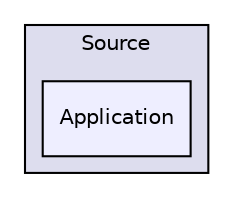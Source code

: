 digraph "Source/Application" {
  compound=true
  node [ fontsize="10", fontname="Helvetica"];
  edge [ labelfontsize="10", labelfontname="Helvetica"];
  subgraph clusterdir_74389ed8173ad57b461b9d623a1f3867 {
    graph [ bgcolor="#ddddee", pencolor="black", label="Source" fontname="Helvetica", fontsize="10", URL="dir_74389ed8173ad57b461b9d623a1f3867.html"]
  dir_673a4513849d35392184061423983882 [shape=box, label="Application", style="filled", fillcolor="#eeeeff", pencolor="black", URL="dir_673a4513849d35392184061423983882.html"];
  }
}

